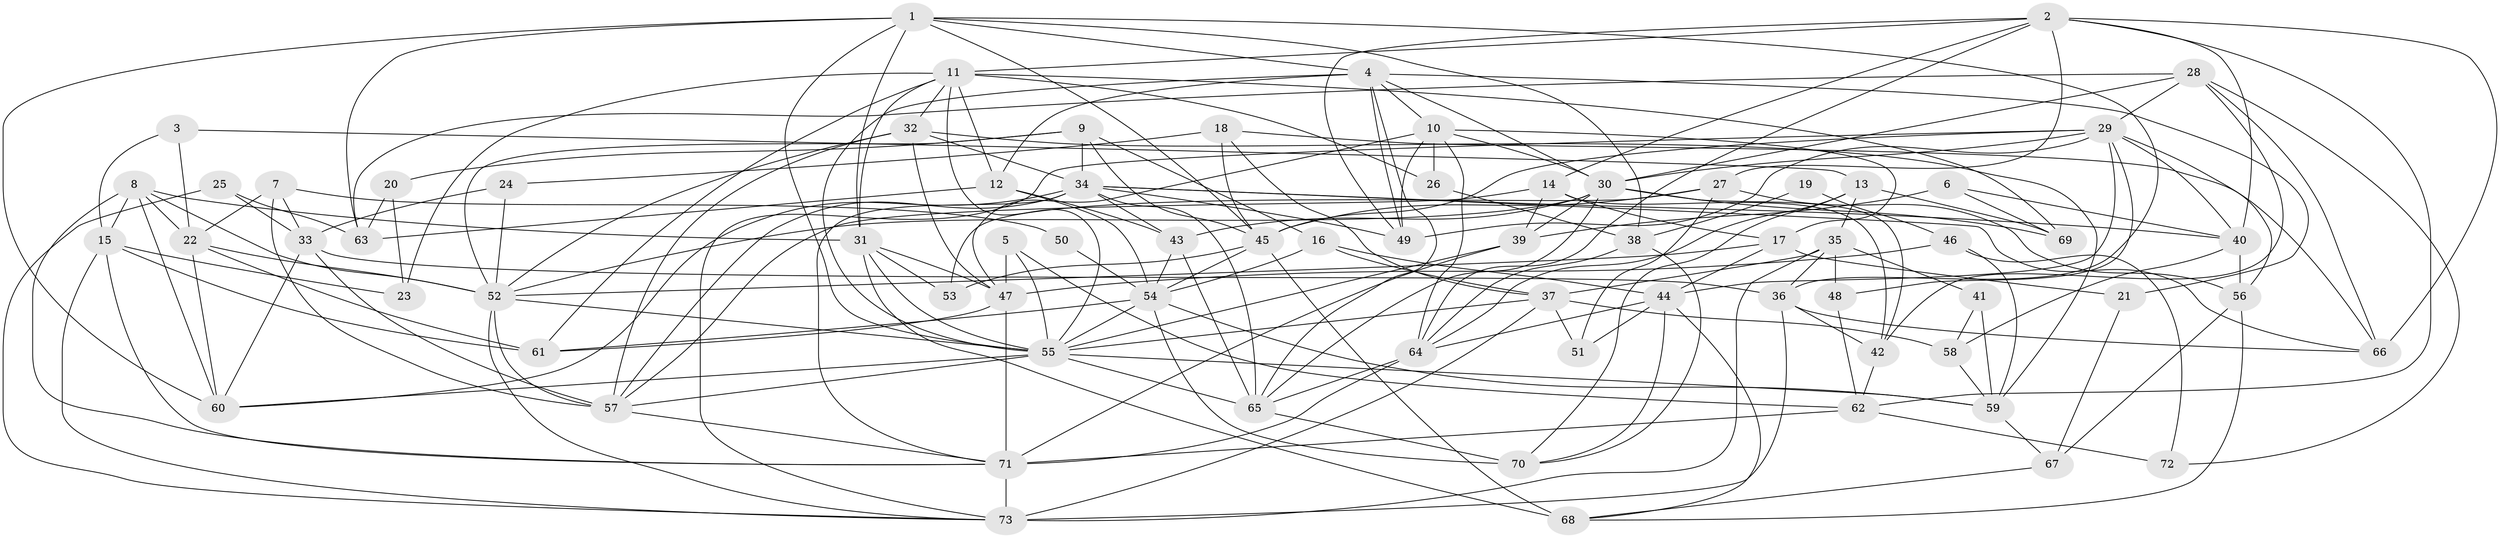 // original degree distribution, {5: 0.15753424657534246, 6: 0.11643835616438356, 8: 0.0136986301369863, 3: 0.3082191780821918, 2: 0.13013698630136986, 4: 0.2328767123287671, 7: 0.0410958904109589}
// Generated by graph-tools (version 1.1) at 2025/02/03/09/25 03:02:11]
// undirected, 73 vertices, 204 edges
graph export_dot {
graph [start="1"]
  node [color=gray90,style=filled];
  1;
  2;
  3;
  4;
  5;
  6;
  7;
  8;
  9;
  10;
  11;
  12;
  13;
  14;
  15;
  16;
  17;
  18;
  19;
  20;
  21;
  22;
  23;
  24;
  25;
  26;
  27;
  28;
  29;
  30;
  31;
  32;
  33;
  34;
  35;
  36;
  37;
  38;
  39;
  40;
  41;
  42;
  43;
  44;
  45;
  46;
  47;
  48;
  49;
  50;
  51;
  52;
  53;
  54;
  55;
  56;
  57;
  58;
  59;
  60;
  61;
  62;
  63;
  64;
  65;
  66;
  67;
  68;
  69;
  70;
  71;
  72;
  73;
  1 -- 4 [weight=1.0];
  1 -- 31 [weight=1.0];
  1 -- 36 [weight=1.0];
  1 -- 38 [weight=1.0];
  1 -- 45 [weight=1.0];
  1 -- 55 [weight=1.0];
  1 -- 60 [weight=1.0];
  1 -- 63 [weight=1.0];
  2 -- 11 [weight=1.0];
  2 -- 14 [weight=1.0];
  2 -- 27 [weight=1.0];
  2 -- 40 [weight=1.0];
  2 -- 49 [weight=1.0];
  2 -- 62 [weight=1.0];
  2 -- 64 [weight=1.0];
  2 -- 66 [weight=1.0];
  3 -- 13 [weight=1.0];
  3 -- 15 [weight=1.0];
  3 -- 22 [weight=1.0];
  4 -- 10 [weight=1.0];
  4 -- 12 [weight=1.0];
  4 -- 21 [weight=1.0];
  4 -- 30 [weight=1.0];
  4 -- 49 [weight=1.0];
  4 -- 55 [weight=1.0];
  4 -- 65 [weight=1.0];
  5 -- 47 [weight=1.0];
  5 -- 55 [weight=1.0];
  5 -- 62 [weight=1.0];
  6 -- 39 [weight=1.0];
  6 -- 40 [weight=1.0];
  6 -- 69 [weight=1.0];
  7 -- 22 [weight=1.0];
  7 -- 33 [weight=1.0];
  7 -- 50 [weight=1.0];
  7 -- 57 [weight=2.0];
  8 -- 15 [weight=1.0];
  8 -- 22 [weight=1.0];
  8 -- 31 [weight=1.0];
  8 -- 52 [weight=1.0];
  8 -- 60 [weight=1.0];
  8 -- 71 [weight=1.0];
  9 -- 16 [weight=1.0];
  9 -- 20 [weight=1.0];
  9 -- 34 [weight=2.0];
  9 -- 45 [weight=1.0];
  9 -- 52 [weight=1.0];
  10 -- 17 [weight=1.0];
  10 -- 26 [weight=1.0];
  10 -- 30 [weight=1.0];
  10 -- 47 [weight=2.0];
  10 -- 49 [weight=1.0];
  10 -- 64 [weight=1.0];
  11 -- 12 [weight=1.0];
  11 -- 23 [weight=1.0];
  11 -- 26 [weight=1.0];
  11 -- 31 [weight=1.0];
  11 -- 32 [weight=1.0];
  11 -- 55 [weight=1.0];
  11 -- 61 [weight=1.0];
  11 -- 69 [weight=1.0];
  12 -- 43 [weight=1.0];
  12 -- 54 [weight=1.0];
  12 -- 63 [weight=1.0];
  13 -- 35 [weight=1.0];
  13 -- 64 [weight=1.0];
  13 -- 69 [weight=1.0];
  13 -- 70 [weight=1.0];
  14 -- 17 [weight=1.0];
  14 -- 39 [weight=1.0];
  14 -- 42 [weight=1.0];
  14 -- 57 [weight=1.0];
  15 -- 23 [weight=1.0];
  15 -- 61 [weight=1.0];
  15 -- 71 [weight=1.0];
  15 -- 73 [weight=1.0];
  16 -- 37 [weight=1.0];
  16 -- 44 [weight=1.0];
  16 -- 54 [weight=1.0];
  17 -- 21 [weight=1.0];
  17 -- 44 [weight=1.0];
  17 -- 52 [weight=1.0];
  18 -- 24 [weight=1.0];
  18 -- 37 [weight=1.0];
  18 -- 45 [weight=1.0];
  18 -- 56 [weight=1.0];
  19 -- 38 [weight=1.0];
  19 -- 46 [weight=1.0];
  20 -- 23 [weight=1.0];
  20 -- 63 [weight=1.0];
  21 -- 67 [weight=1.0];
  22 -- 52 [weight=1.0];
  22 -- 60 [weight=1.0];
  22 -- 61 [weight=1.0];
  24 -- 33 [weight=1.0];
  24 -- 52 [weight=1.0];
  25 -- 33 [weight=1.0];
  25 -- 63 [weight=1.0];
  25 -- 73 [weight=1.0];
  26 -- 38 [weight=1.0];
  27 -- 45 [weight=2.0];
  27 -- 51 [weight=1.0];
  27 -- 53 [weight=1.0];
  27 -- 56 [weight=1.0];
  28 -- 29 [weight=1.0];
  28 -- 30 [weight=1.0];
  28 -- 42 [weight=1.0];
  28 -- 63 [weight=1.0];
  28 -- 66 [weight=1.0];
  28 -- 72 [weight=1.0];
  29 -- 30 [weight=1.0];
  29 -- 40 [weight=1.0];
  29 -- 44 [weight=2.0];
  29 -- 45 [weight=1.0];
  29 -- 48 [weight=1.0];
  29 -- 49 [weight=1.0];
  29 -- 66 [weight=1.0];
  29 -- 73 [weight=1.0];
  30 -- 39 [weight=1.0];
  30 -- 42 [weight=1.0];
  30 -- 43 [weight=1.0];
  30 -- 52 [weight=1.0];
  30 -- 65 [weight=1.0];
  30 -- 69 [weight=1.0];
  31 -- 47 [weight=1.0];
  31 -- 53 [weight=1.0];
  31 -- 55 [weight=1.0];
  31 -- 68 [weight=2.0];
  32 -- 34 [weight=1.0];
  32 -- 47 [weight=1.0];
  32 -- 52 [weight=1.0];
  32 -- 57 [weight=1.0];
  32 -- 59 [weight=1.0];
  33 -- 36 [weight=2.0];
  33 -- 57 [weight=1.0];
  33 -- 60 [weight=1.0];
  34 -- 40 [weight=1.0];
  34 -- 43 [weight=1.0];
  34 -- 49 [weight=1.0];
  34 -- 57 [weight=1.0];
  34 -- 60 [weight=1.0];
  34 -- 65 [weight=2.0];
  34 -- 66 [weight=1.0];
  34 -- 71 [weight=1.0];
  35 -- 36 [weight=1.0];
  35 -- 37 [weight=1.0];
  35 -- 41 [weight=1.0];
  35 -- 48 [weight=1.0];
  35 -- 73 [weight=1.0];
  36 -- 42 [weight=1.0];
  36 -- 66 [weight=1.0];
  36 -- 73 [weight=1.0];
  37 -- 51 [weight=1.0];
  37 -- 55 [weight=1.0];
  37 -- 58 [weight=1.0];
  37 -- 73 [weight=2.0];
  38 -- 64 [weight=1.0];
  38 -- 70 [weight=1.0];
  39 -- 55 [weight=1.0];
  39 -- 71 [weight=1.0];
  40 -- 56 [weight=1.0];
  40 -- 58 [weight=1.0];
  41 -- 58 [weight=1.0];
  41 -- 59 [weight=1.0];
  42 -- 62 [weight=1.0];
  43 -- 54 [weight=1.0];
  43 -- 65 [weight=1.0];
  44 -- 51 [weight=1.0];
  44 -- 64 [weight=1.0];
  44 -- 68 [weight=1.0];
  44 -- 70 [weight=1.0];
  45 -- 53 [weight=1.0];
  45 -- 54 [weight=1.0];
  45 -- 68 [weight=1.0];
  46 -- 47 [weight=1.0];
  46 -- 59 [weight=1.0];
  46 -- 72 [weight=2.0];
  47 -- 61 [weight=1.0];
  47 -- 71 [weight=1.0];
  48 -- 62 [weight=1.0];
  50 -- 54 [weight=1.0];
  52 -- 55 [weight=1.0];
  52 -- 57 [weight=1.0];
  52 -- 73 [weight=1.0];
  54 -- 55 [weight=1.0];
  54 -- 59 [weight=1.0];
  54 -- 61 [weight=1.0];
  54 -- 70 [weight=2.0];
  55 -- 57 [weight=1.0];
  55 -- 59 [weight=1.0];
  55 -- 60 [weight=1.0];
  55 -- 65 [weight=1.0];
  56 -- 67 [weight=1.0];
  56 -- 68 [weight=1.0];
  57 -- 71 [weight=1.0];
  58 -- 59 [weight=1.0];
  59 -- 67 [weight=1.0];
  62 -- 71 [weight=2.0];
  62 -- 72 [weight=2.0];
  64 -- 65 [weight=1.0];
  64 -- 71 [weight=1.0];
  65 -- 70 [weight=1.0];
  67 -- 68 [weight=1.0];
  71 -- 73 [weight=1.0];
}
